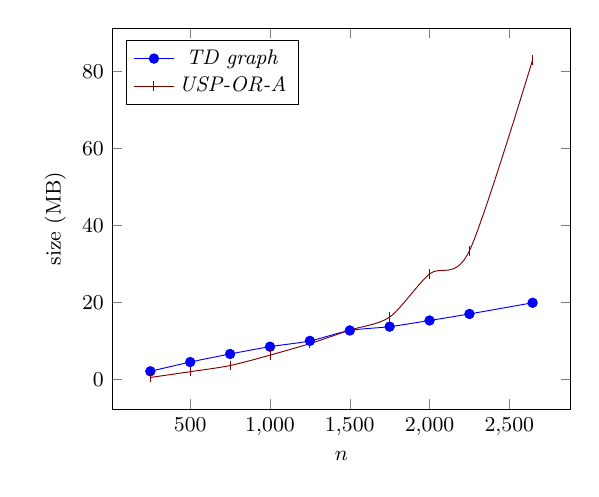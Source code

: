 \tikzstyle{textstyle}=[font=\fontsize{9}{9}\selectfont]
\begin{tikzpicture}[textstyle, scale=0.85]
    \begin{axis}[
        xlabel={$n$},
        ylabel={size (MB)},
		legend pos=north west
        ]
        
    \addplot[smooth,mark=*,color=blue, solid] plot coordinates {
		(250,2.1)
		(500,4.5)
		(750,6.6)
		(1000,8.5)
		(1250,10.0)
		(1500,12.7)
		(1750,13.7)
		(2000,15.3)
		(2250,17.0)
		(2646,19.9)
    };
    \addlegendentry{\textit{TD graph}}
    
    \addplot[smooth,mark=|,color=black!50!red, solid] plot coordinates {
		(250,0.5)
		(500,2.0)
		(750,3.6)
		(1000,6.3)
		(1250,9.3)
		(1500,12.8)
		(1750,16.2)
		(2000,27.4)
		(2250,33.4)
		(2646,83.0)
    };
    \addlegendentry{\textit{USP-OR-A}}
    
    \end{axis}
\end{tikzpicture}